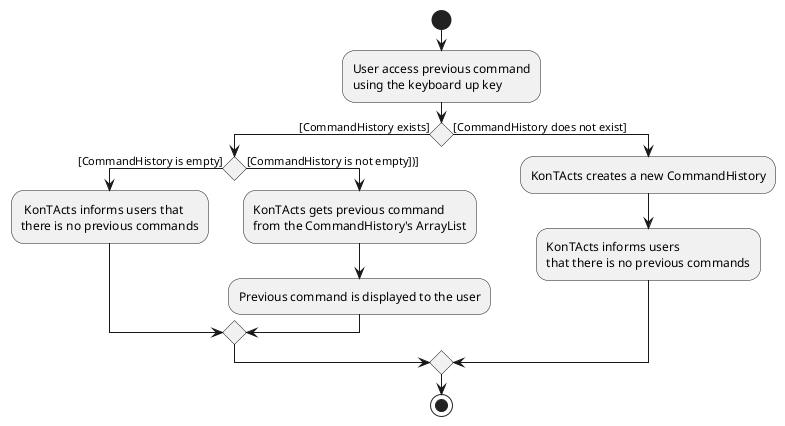 @startuml
'https://plantuml.com/activity-diagram-beta

start
:User access previous command
using the keyboard up key;
if () then ([CommandHistory exists])
  if () then ([CommandHistory is empty])
    : KonTActs informs users that
    there is no previous commands;
   else ([CommandHistory is not empty])])
    :KonTActs gets previous command
    from the CommandHistory's ArrayList;
    :Previous command is displayed to the user;
   endif
else ([CommandHistory does not exist])
:KonTActs creates a new CommandHistory;
:KonTActs informs users
that there is no previous commands;
endif
stop

@enduml

